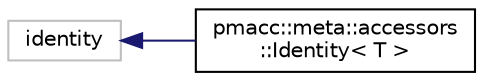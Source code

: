 digraph "Graphical Class Hierarchy"
{
 // LATEX_PDF_SIZE
  edge [fontname="Helvetica",fontsize="10",labelfontname="Helvetica",labelfontsize="10"];
  node [fontname="Helvetica",fontsize="10",shape=record];
  rankdir="LR";
  Node1070 [label="identity",height=0.2,width=0.4,color="grey75", fillcolor="white", style="filled",tooltip=" "];
  Node1070 -> Node0 [dir="back",color="midnightblue",fontsize="10",style="solid",fontname="Helvetica"];
  Node0 [label="pmacc::meta::accessors\l::Identity\< T \>",height=0.2,width=0.4,color="black", fillcolor="white", style="filled",URL="$structpmacc_1_1meta_1_1accessors_1_1_identity.html",tooltip="Get the type of a given type without changes."];
}
